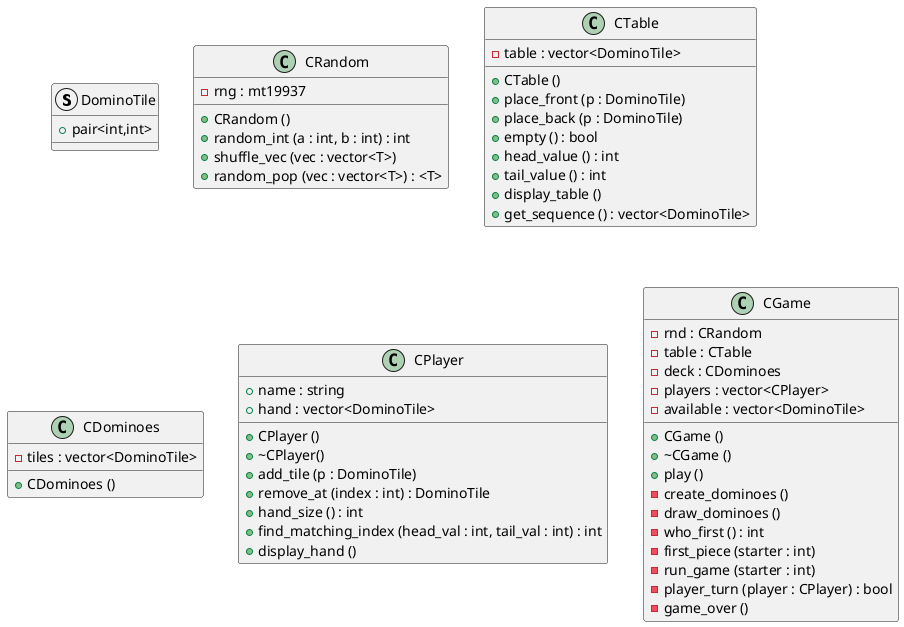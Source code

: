@startuml

struct DominoTile
{
    + pair<int,int>
}

class CRandom
{
    + CRandom ()
    + random_int (a : int, b : int) : int
    + shuffle_vec (vec : vector<T>)
    + random_pop (vec : vector<T>) : <T>
    - rng : mt19937
}

class CTable
{
    + CTable ()
    + place_front (p : DominoTile)
    + place_back (p : DominoTile)
    + empty () : bool
    + head_value () : int
    + tail_value () : int
    + display_table ()
    + get_sequence () : vector<DominoTile>
    - table : vector<DominoTile>
}

class CDominoes
{
    + CDominoes ()
    - tiles : vector<DominoTile>
}

class CPlayer
{
    + CPlayer ()
    + ~CPlayer()
    + add_tile (p : DominoTile)
    + remove_at (index : int) : DominoTile
    + hand_size () : int
    + find_matching_index (head_val : int, tail_val : int) : int
    + display_hand ()
    + name : string
    + hand : vector<DominoTile>
}

class CGame
{
    + CGame ()
    + ~CGame ()
    + play ()
    - create_dominoes ()
    - draw_dominoes ()
    - who_first () : int
    - first_piece (starter : int)
    - run_game (starter : int)
    - player_turn (player : CPlayer) : bool
    - game_over ()
    - rnd : CRandom
    - table : CTable
    - deck : CDominoes
    - players : vector<CPlayer>
    - available : vector<DominoTile>
}

@enduml

